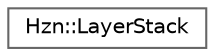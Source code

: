 digraph "Graphical Class Hierarchy"
{
 // LATEX_PDF_SIZE
  bgcolor="transparent";
  edge [fontname=Helvetica,fontsize=10,labelfontname=Helvetica,labelfontsize=10];
  node [fontname=Helvetica,fontsize=10,shape=box,height=0.2,width=0.4];
  rankdir="LR";
  Node0 [label="Hzn::LayerStack",height=0.2,width=0.4,color="grey40", fillcolor="white", style="filled",URL="$class_hzn_1_1_layer_stack.html",tooltip=" "];
}
